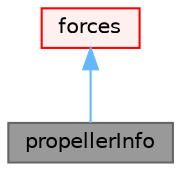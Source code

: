 digraph "propellerInfo"
{
 // LATEX_PDF_SIZE
  bgcolor="transparent";
  edge [fontname=Helvetica,fontsize=10,labelfontname=Helvetica,labelfontsize=10];
  node [fontname=Helvetica,fontsize=10,shape=box,height=0.2,width=0.4];
  Node1 [id="Node000001",label="propellerInfo",height=0.2,width=0.4,color="gray40", fillcolor="grey60", style="filled", fontcolor="black",tooltip="Calculates propeller performance and wake field properties."];
  Node2 -> Node1 [id="edge1_Node000001_Node000002",dir="back",color="steelblue1",style="solid",tooltip=" "];
  Node2 [id="Node000002",label="forces",height=0.2,width=0.4,color="red", fillcolor="#FFF0F0", style="filled",URL="$classFoam_1_1functionObjects_1_1forces.html",tooltip="Computes forces and moments over a given list of patches by integrating pressure and viscous forces a..."];
}
